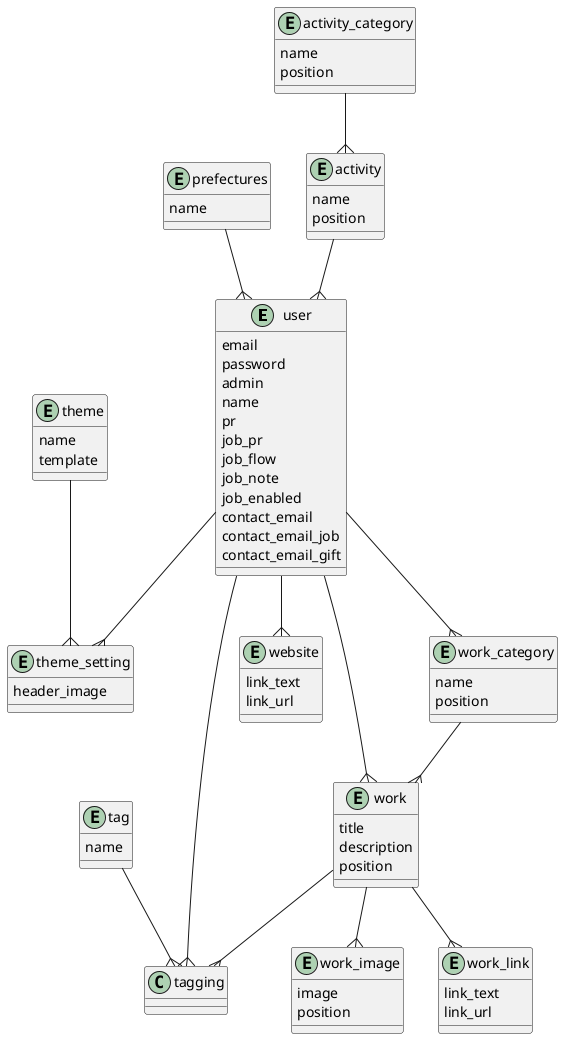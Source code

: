 @startuml

entity "user" {
  email
  password
  admin
  name
  pr
  job_pr
  job_flow
  job_note
  job_enabled
  contact_email
  contact_email_job
  contact_email_gift
}

entity "work" {
  title
  description
  position
}

entity "work_image" {
  image
  position
}

entity "work_link" {
  link_text
  link_url
}

entity "work_category" {
  name
  position
}

entity "prefectures" {
  name
}

entity "theme" {
  name
  template
}

entity "theme_setting" {
  header_image
}

entity "activity" {
  name
  position
}

entity "activity_category" {
  name
  position
}

entity "website" {
  link_text
  link_url
}

entity "tag" {
  name
}

theme--{theme_setting
user--{theme_setting
prefectures--{user
user--{work
work--{work_link
work--{work_image
work_category--{work
user--{tagging
tag--{tagging
work--{tagging
user--{website
activity--{user
activity_category--{activity
user--{work_category

@enduml
